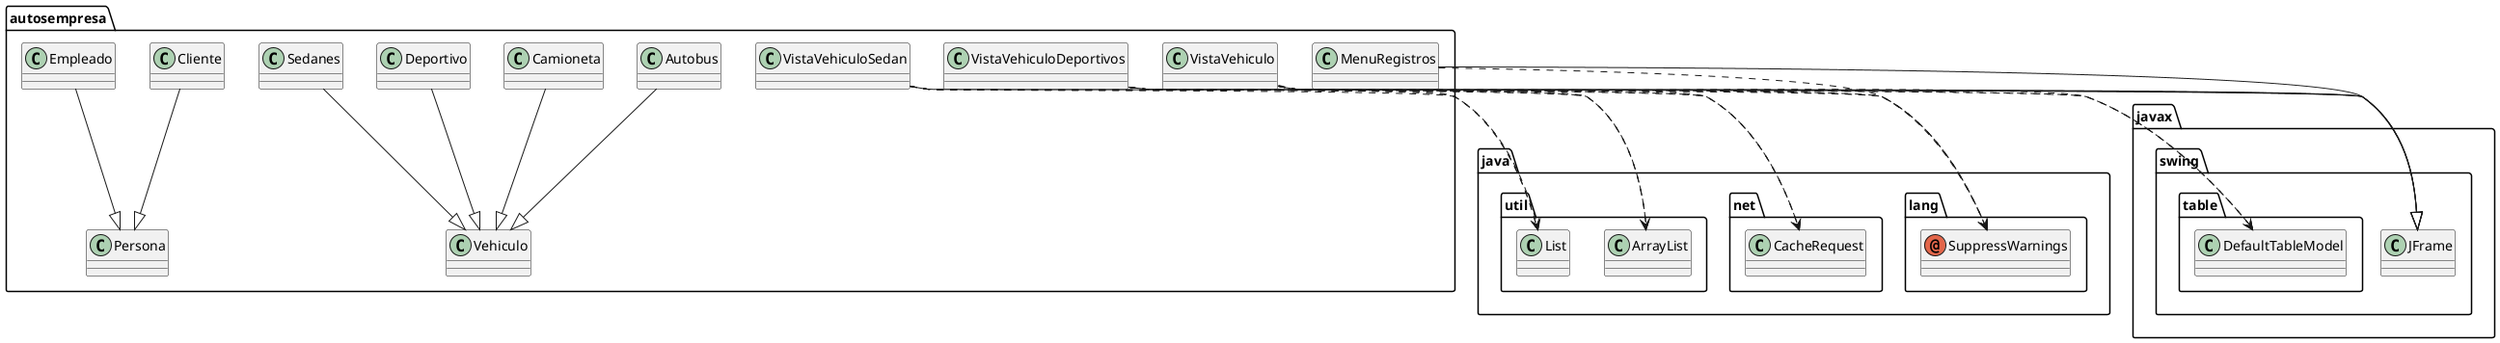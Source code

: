 @startuml
annotation java.lang.SuppressWarnings
class autosempresa.Autobus
class autosempresa.Camioneta
class autosempresa.Cliente
class autosempresa.Deportivo
class autosempresa.Empleado
class autosempresa.MenuRegistros
class autosempresa.Persona
class autosempresa.Sedanes
class autosempresa.Vehiculo
class autosempresa.VistaVehiculo
class autosempresa.VistaVehiculoDeportivos
class autosempresa.VistaVehiculoSedan
class java.net.CacheRequest
class java.util.ArrayList
class java.util.List
class javax.swing.JFrame
class javax.swing.table.DefaultTableModel
autosempresa.Autobus --|> autosempresa.Vehiculo
autosempresa.Camioneta --|> autosempresa.Vehiculo
autosempresa.Cliente --|> autosempresa.Persona
autosempresa.Deportivo --|> autosempresa.Vehiculo
autosempresa.Empleado --|> autosempresa.Persona
autosempresa.MenuRegistros ..> java.lang.SuppressWarnings
autosempresa.MenuRegistros --|> javax.swing.JFrame
autosempresa.Sedanes --|> autosempresa.Vehiculo
autosempresa.VistaVehiculo ..> java.lang.SuppressWarnings
autosempresa.VistaVehiculo ..> java.net.CacheRequest
autosempresa.VistaVehiculo ..> java.util.ArrayList
autosempresa.VistaVehiculo ..> java.util.List
autosempresa.VistaVehiculo --|> javax.swing.JFrame
autosempresa.VistaVehiculo ..> javax.swing.table.DefaultTableModel
autosempresa.VistaVehiculoDeportivos ..> java.lang.SuppressWarnings
autosempresa.VistaVehiculoDeportivos ..> java.net.CacheRequest
autosempresa.VistaVehiculoDeportivos ..> java.util.ArrayList
autosempresa.VistaVehiculoDeportivos ..> java.util.List
autosempresa.VistaVehiculoDeportivos --|> javax.swing.JFrame
autosempresa.VistaVehiculoDeportivos ..> javax.swing.table.DefaultTableModel
autosempresa.VistaVehiculoSedan ..> java.lang.SuppressWarnings
autosempresa.VistaVehiculoSedan ..> java.net.CacheRequest
autosempresa.VistaVehiculoSedan ..> java.util.ArrayList
autosempresa.VistaVehiculoSedan ..> java.util.List
autosempresa.VistaVehiculoSedan --|> javax.swing.JFrame
autosempresa.VistaVehiculoSedan ..> javax.swing.table.DefaultTableModel
@enduml